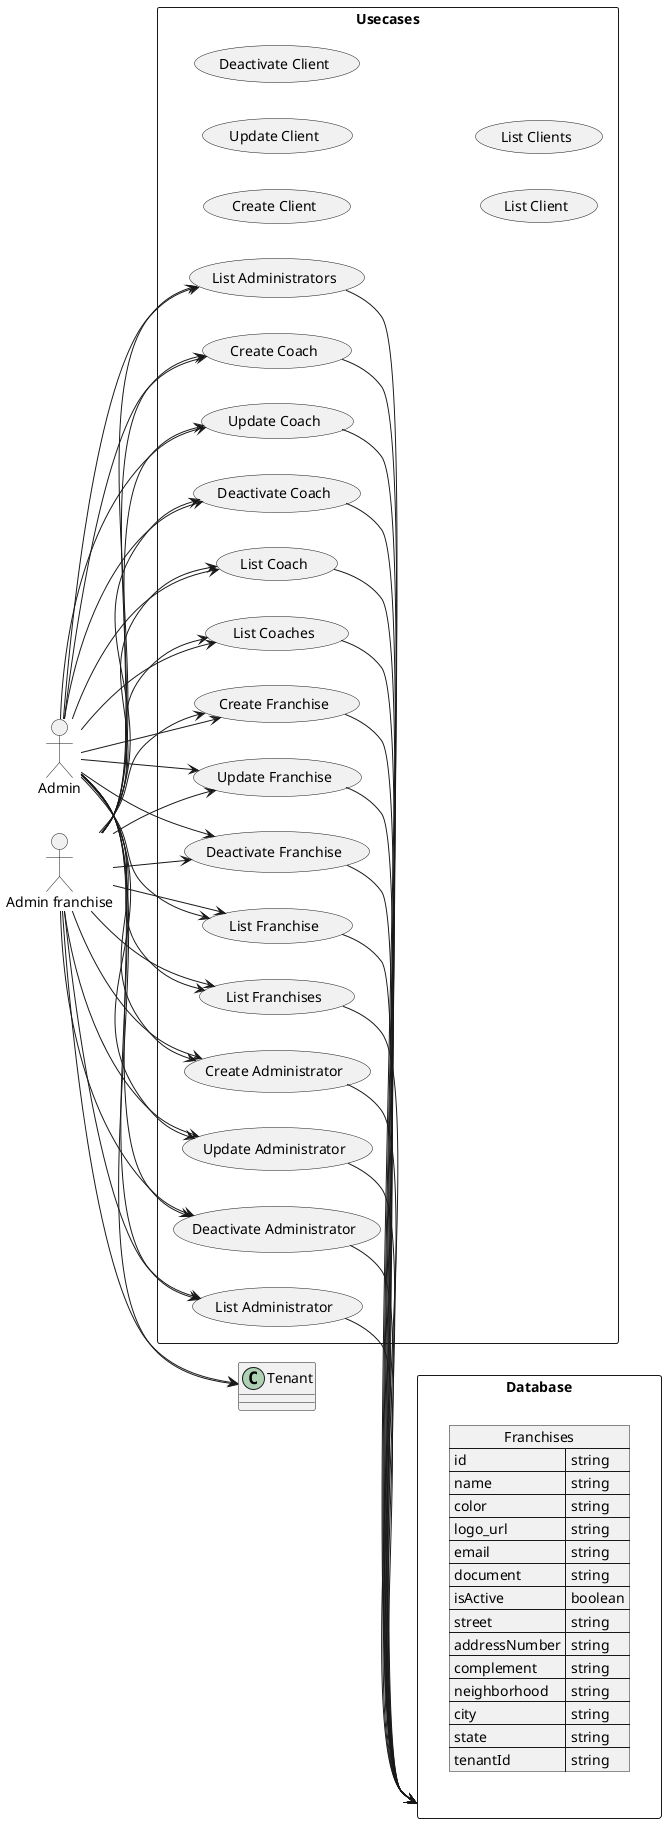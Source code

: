 @startuml
allowmixing

left to right direction

actor "Admin" as admin
actor "Admin franchise" as adminFranchise

rectangle Usecases {
  usecase "Create Franchise" as CF
  usecase "Update Franchise" as UF
  usecase "Deactivate Franchise" as DF
  usecase "List Franchise" as LF
  usecase "List Franchises" as LFS

  usecase "Create Administrator" as CA
  usecase "Update Administrator" as UA
  usecase "Deactivate Administrator" as DA
  usecase "List Administrator" as LA
  usecase "List Administrators" as LAS

  usecase "Create Coach" as CC
  usecase "Update Coach" as UC
  usecase "Deactivate Coach" as DC
  usecase "List Coach" as LC
  usecase "List Coaches" as LCS

  usecase "Create Client" as CCC
  usecase "Update Client" as UCC
  usecase "Deactivate Client" as DCC
  usecase "List Client" as LCC
  usecase "List Clients" as LCCS
}

rectangle Database {
  json Franchises {
   "id": "string",
   "name": "string",
   "color": "string",
   "logo_url": "string",
   "email": "string",
   "document":"string",
   "isActive": "boolean",
   "street": "string",
   "addressNumber": "string",
   "complement": "string",
   "neighborhood": "string",
   "city": "string",
   "state": "string",
   "tenantId": "string"
  }
}

admin --> Tenant
admin --> CF
admin --> UF
admin --> DF
admin --> LF
admin --> LFS

admin --> CA
admin --> UA
admin --> DA
admin --> LA
admin --> LAS

admin --> CC
admin --> UC
admin --> DC
admin --> LC
admin --> LCS

adminFranchise --> Tenant
adminFranchise --> CF
adminFranchise --> UF
adminFranchise --> DF
adminFranchise --> LF
adminFranchise --> LFS

adminFranchise --> CA
adminFranchise --> UA
adminFranchise --> DA
adminFranchise --> LA
adminFranchise --> LAS

adminFranchise --> CC
adminFranchise --> UC
adminFranchise --> DC
adminFranchise --> LC
adminFranchise --> LCS


CF --> Database
UF --> Database
DF --> Database
LF --> Database
LFS --> Database

CA --> Database
UA --> Database
DA --> Database
LA --> Database
LAS --> Database

CC --> Database
UC --> Database
DC --> Database
LC --> Database
LCS --> Database

@enduml